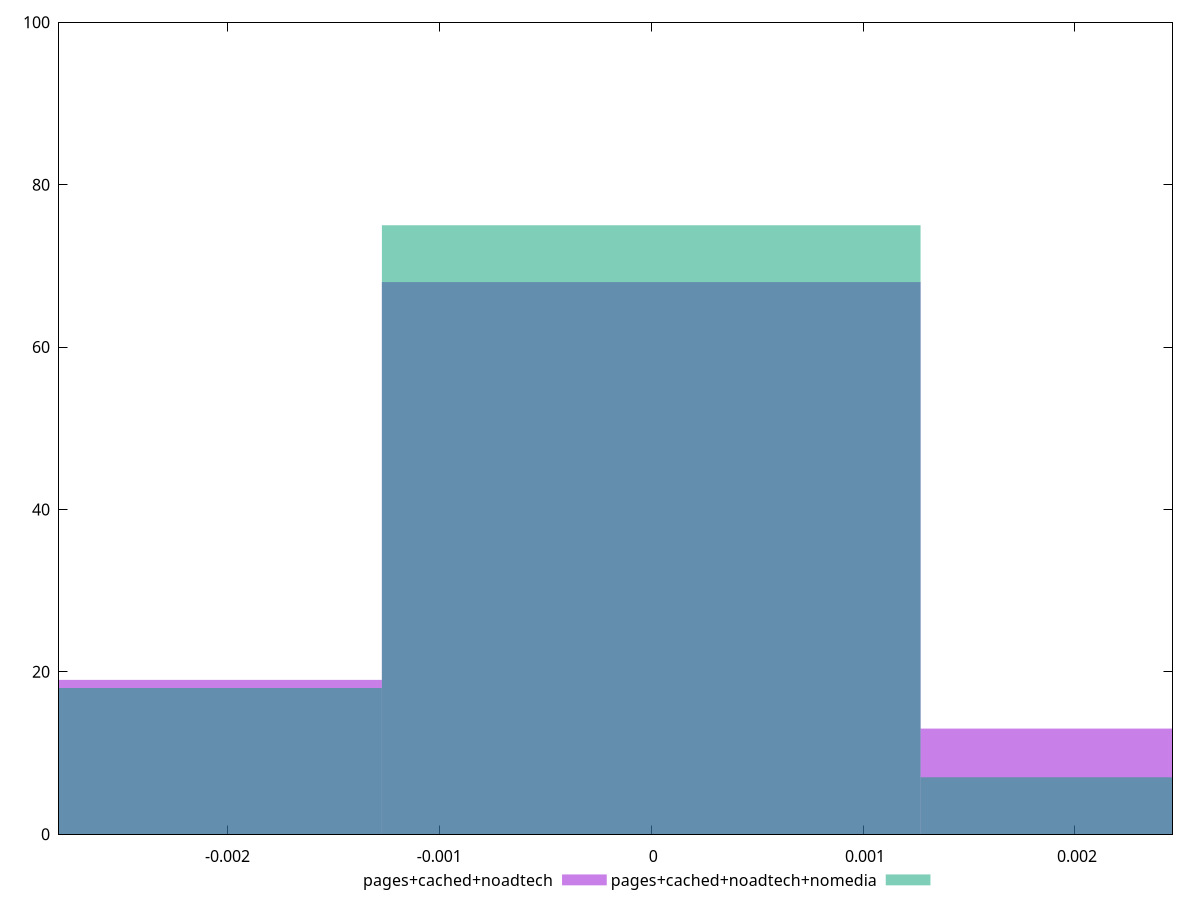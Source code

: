 reset

$pagesCachedNoadtech <<EOF
0 68
-0.0025426837598230174 19
0.0025426837598230174 13
EOF

$pagesCachedNoadtechNomedia <<EOF
0 75
-0.0025426837598230174 18
0.0025426837598230174 7
EOF

set key outside below
set boxwidth 0.0025426837598230174
set xrange [-0.0027954079311180145:0.0024605922854847246]
set yrange [0:100]
set trange [0:100]
set style fill transparent solid 0.5 noborder
set terminal svg size 640, 500 enhanced background rgb 'white'
set output "report_00017_2021-02-10T15-08-03.406Z/meta/pScore-difference/comparison/histogram/2_vs_3.svg"

plot $pagesCachedNoadtech title "pages+cached+noadtech" with boxes, \
     $pagesCachedNoadtechNomedia title "pages+cached+noadtech+nomedia" with boxes

reset

